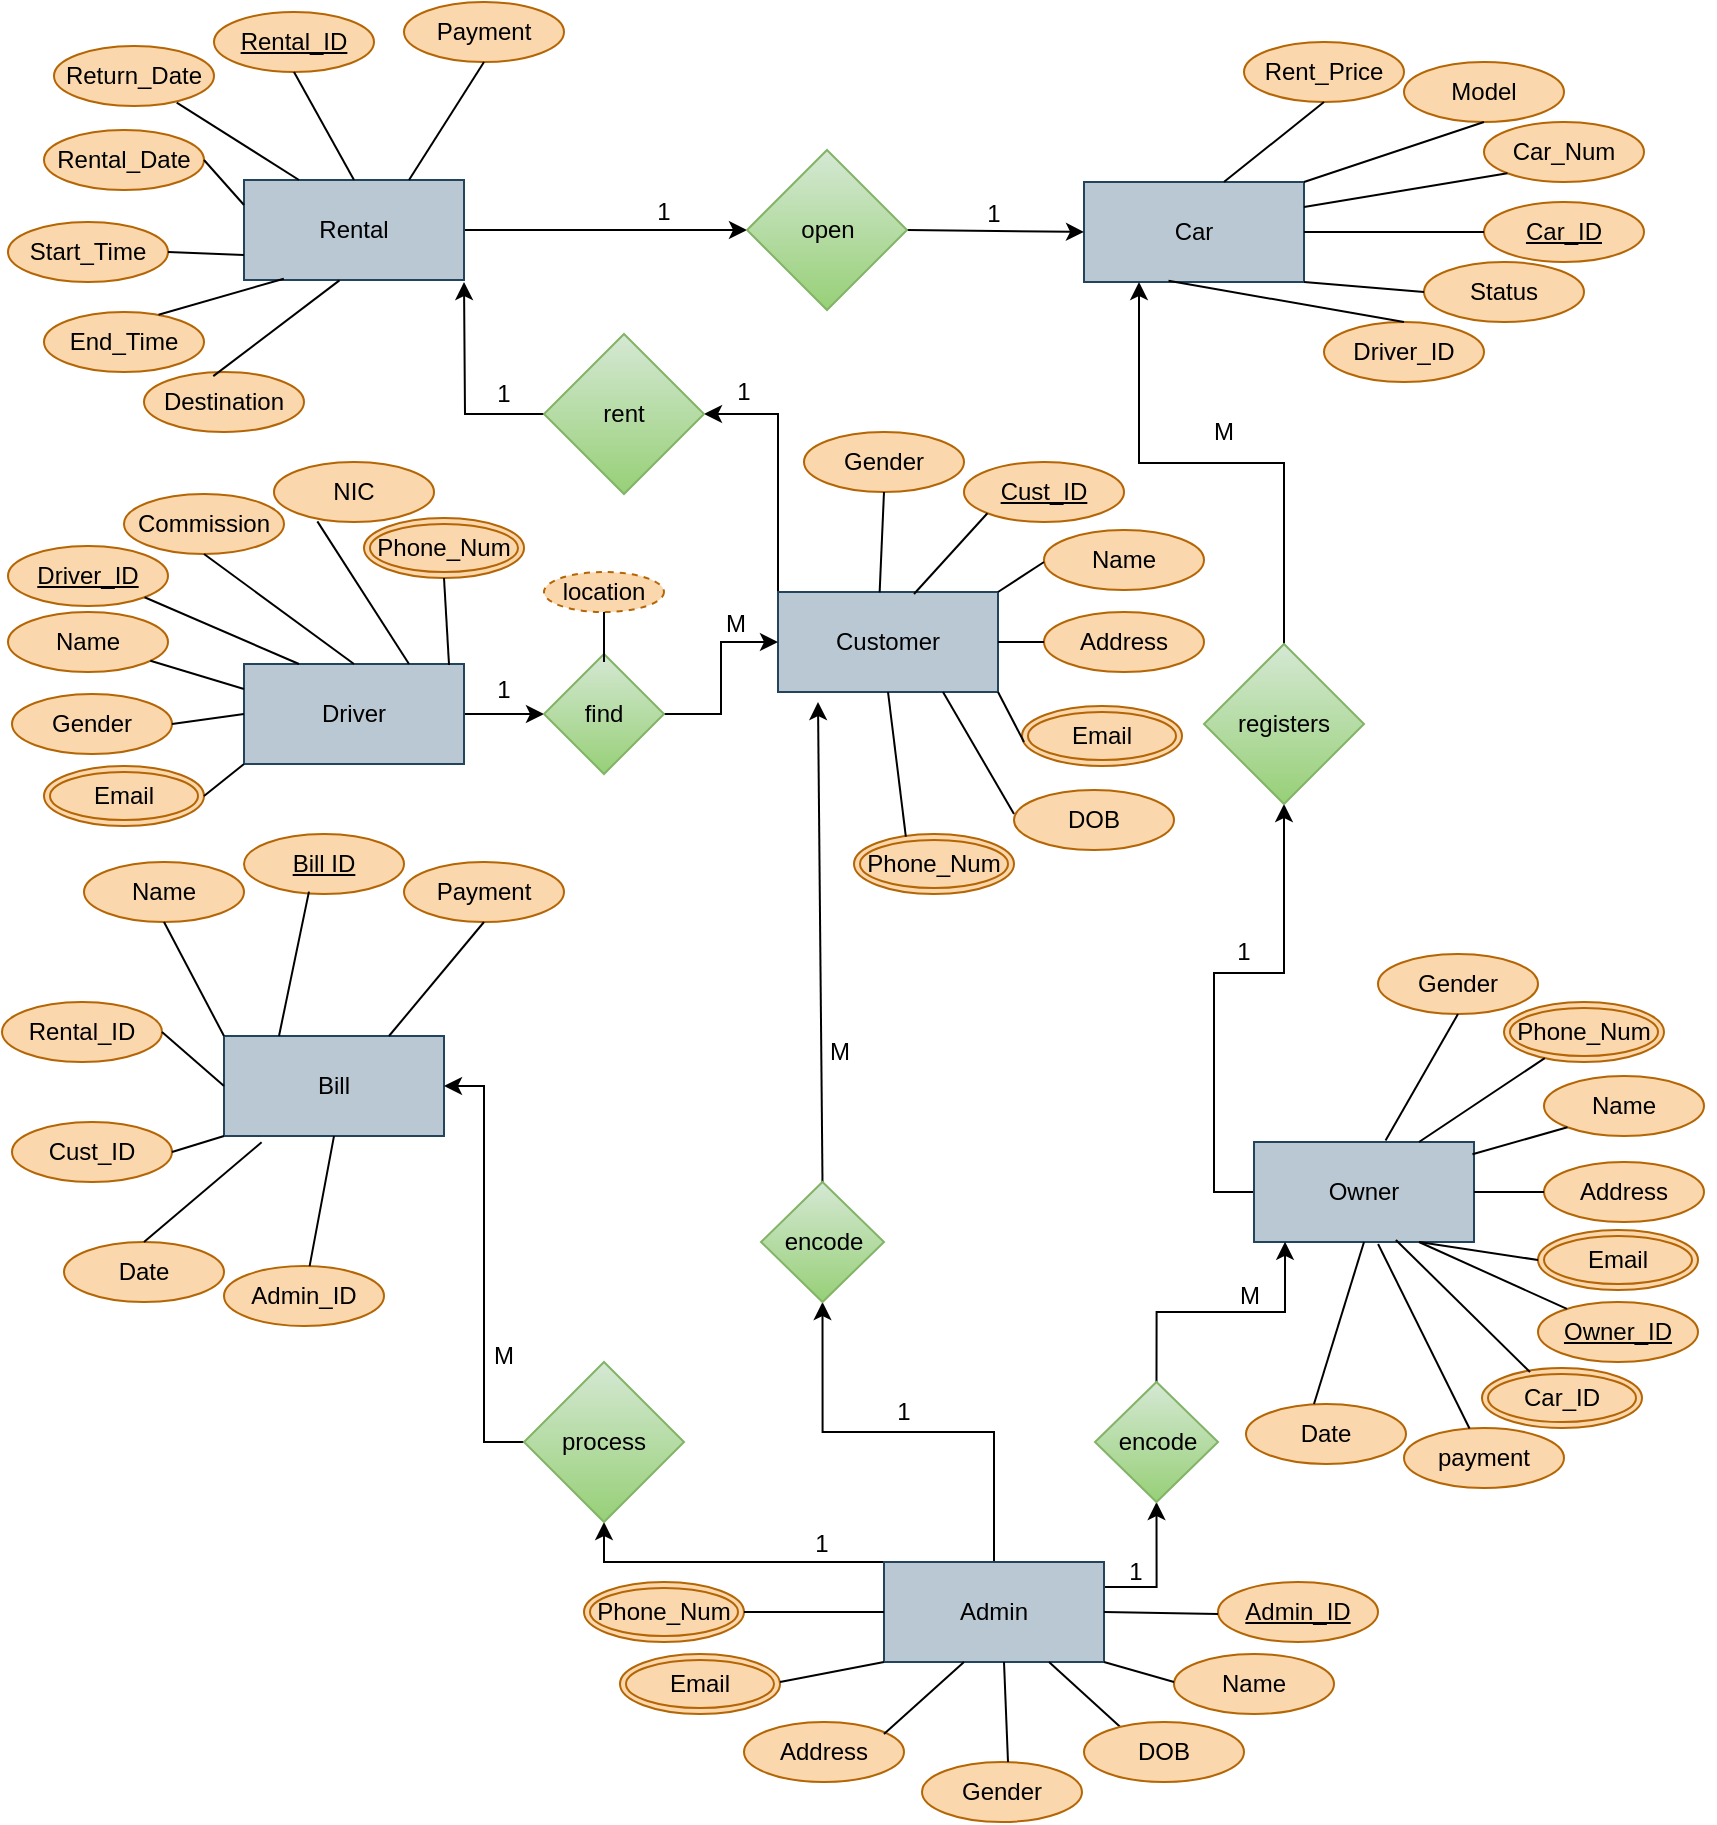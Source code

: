 <mxfile version="20.8.16" type="device"><diagram id="R2lEEEUBdFMjLlhIrx00" name="Page-1"><mxGraphModel dx="2564" dy="524" grid="1" gridSize="10" guides="1" tooltips="1" connect="1" arrows="1" fold="1" page="1" pageScale="1" pageWidth="850" pageHeight="1100" background="none" math="0" shadow="0" extFonts="Permanent Marker^https://fonts.googleapis.com/css?family=Permanent+Marker"><root><mxCell id="0"/><mxCell id="1" parent="0"/><mxCell id="h8faHlbr3ABbCVtwhI8h-1" value="Car" style="rounded=0;whiteSpace=wrap;html=1;labelBackgroundColor=none;fillColor=#bac8d3;strokeColor=#23445d;" parent="1" vertex="1"><mxGeometry x="-310" y="100" width="110" height="50" as="geometry"/></mxCell><mxCell id="h8faHlbr3ABbCVtwhI8h-2" value="&lt;u&gt;Car_ID&lt;/u&gt;" style="ellipse;whiteSpace=wrap;html=1;labelBackgroundColor=none;fillColor=#fad7ac;strokeColor=#b46504;" parent="1" vertex="1"><mxGeometry x="-110" y="110" width="80" height="30" as="geometry"/></mxCell><mxCell id="h8faHlbr3ABbCVtwhI8h-4" value="Model" style="ellipse;whiteSpace=wrap;html=1;labelBackgroundColor=none;fillColor=#fad7ac;strokeColor=#b46504;" parent="1" vertex="1"><mxGeometry x="-150" y="40" width="80" height="30" as="geometry"/></mxCell><mxCell id="h8faHlbr3ABbCVtwhI8h-5" value="Car_Num" style="ellipse;whiteSpace=wrap;html=1;labelBackgroundColor=none;fillColor=#fad7ac;strokeColor=#b46504;" parent="1" vertex="1"><mxGeometry x="-110" y="70" width="80" height="30" as="geometry"/></mxCell><mxCell id="h8faHlbr3ABbCVtwhI8h-6" value="Status" style="ellipse;whiteSpace=wrap;html=1;labelBackgroundColor=none;fillColor=#fad7ac;strokeColor=#b46504;" parent="1" vertex="1"><mxGeometry x="-140" y="140" width="80" height="30" as="geometry"/></mxCell><mxCell id="h8faHlbr3ABbCVtwhI8h-7" value="Rent_Price" style="ellipse;whiteSpace=wrap;html=1;labelBackgroundColor=none;fillColor=#fad7ac;strokeColor=#b46504;" parent="1" vertex="1"><mxGeometry x="-230" y="30" width="80" height="30" as="geometry"/></mxCell><mxCell id="h8faHlbr3ABbCVtwhI8h-8" value="Driver_ID" style="ellipse;whiteSpace=wrap;html=1;labelBackgroundColor=none;fillColor=#fad7ac;strokeColor=#b46504;" parent="1" vertex="1"><mxGeometry x="-190" y="170" width="80" height="30" as="geometry"/></mxCell><mxCell id="1_HJUxD729i_96b_tXZA-19" style="edgeStyle=orthogonalEdgeStyle;rounded=0;orthogonalLoop=1;jettySize=auto;html=1;entryX=0;entryY=0.5;entryDx=0;entryDy=0;labelBackgroundColor=none;fontColor=default;" parent="1" source="h8faHlbr3ABbCVtwhI8h-10" target="1_HJUxD729i_96b_tXZA-11" edge="1"><mxGeometry relative="1" as="geometry"/></mxCell><mxCell id="h8faHlbr3ABbCVtwhI8h-10" value="Driver" style="rounded=0;whiteSpace=wrap;html=1;labelBackgroundColor=none;fillColor=#bac8d3;strokeColor=#23445d;" parent="1" vertex="1"><mxGeometry x="-730" y="341" width="110" height="50" as="geometry"/></mxCell><mxCell id="h8faHlbr3ABbCVtwhI8h-11" value="&lt;u&gt;Driver_ID&lt;/u&gt;" style="ellipse;whiteSpace=wrap;html=1;labelBackgroundColor=none;fillColor=#fad7ac;strokeColor=#b46504;" parent="1" vertex="1"><mxGeometry x="-848" y="282" width="80" height="30" as="geometry"/></mxCell><mxCell id="h8faHlbr3ABbCVtwhI8h-14" value="Name" style="ellipse;whiteSpace=wrap;html=1;labelBackgroundColor=none;fillColor=#fad7ac;strokeColor=#b46504;" parent="1" vertex="1"><mxGeometry x="-848" y="315" width="80" height="30" as="geometry"/></mxCell><mxCell id="h8faHlbr3ABbCVtwhI8h-15" value="Commission" style="ellipse;whiteSpace=wrap;html=1;labelBackgroundColor=none;fillColor=#fad7ac;strokeColor=#b46504;" parent="1" vertex="1"><mxGeometry x="-790" y="256" width="80" height="30" as="geometry"/></mxCell><mxCell id="h8faHlbr3ABbCVtwhI8h-16" value="NIC" style="ellipse;whiteSpace=wrap;html=1;labelBackgroundColor=none;fillColor=#fad7ac;strokeColor=#b46504;" parent="1" vertex="1"><mxGeometry x="-715" y="240" width="80" height="30" as="geometry"/></mxCell><mxCell id="h8faHlbr3ABbCVtwhI8h-148" style="edgeStyle=none;rounded=0;orthogonalLoop=1;jettySize=auto;html=1;exitX=1;exitY=0.5;exitDx=0;exitDy=0;entryX=0;entryY=0.5;entryDx=0;entryDy=0;labelBackgroundColor=none;fontColor=default;" parent="1" source="h8faHlbr3ABbCVtwhI8h-18" target="h8faHlbr3ABbCVtwhI8h-146" edge="1"><mxGeometry relative="1" as="geometry"/></mxCell><mxCell id="h8faHlbr3ABbCVtwhI8h-18" value="Rental" style="rounded=0;whiteSpace=wrap;html=1;labelBackgroundColor=none;fillColor=#bac8d3;strokeColor=#23445d;" parent="1" vertex="1"><mxGeometry x="-730" y="99" width="110" height="50" as="geometry"/></mxCell><mxCell id="h8faHlbr3ABbCVtwhI8h-19" value="&lt;u&gt;Rental_ID&lt;/u&gt;" style="ellipse;whiteSpace=wrap;html=1;labelBackgroundColor=none;fillColor=#fad7ac;strokeColor=#b46504;" parent="1" vertex="1"><mxGeometry x="-745" y="15" width="80" height="30" as="geometry"/></mxCell><mxCell id="h8faHlbr3ABbCVtwhI8h-20" value="Start_Time" style="ellipse;whiteSpace=wrap;html=1;labelBackgroundColor=none;fillColor=#fad7ac;strokeColor=#b46504;" parent="1" vertex="1"><mxGeometry x="-848" y="120" width="80" height="30" as="geometry"/></mxCell><mxCell id="h8faHlbr3ABbCVtwhI8h-22" value="End_Time" style="ellipse;whiteSpace=wrap;html=1;labelBackgroundColor=none;fillColor=#fad7ac;strokeColor=#b46504;" parent="1" vertex="1"><mxGeometry x="-830" y="165" width="80" height="30" as="geometry"/></mxCell><mxCell id="h8faHlbr3ABbCVtwhI8h-23" value="Destination" style="ellipse;whiteSpace=wrap;html=1;labelBackgroundColor=none;fillColor=#fad7ac;strokeColor=#b46504;" parent="1" vertex="1"><mxGeometry x="-780" y="195" width="80" height="30" as="geometry"/></mxCell><mxCell id="h8faHlbr3ABbCVtwhI8h-24" value="Return_Date" style="ellipse;whiteSpace=wrap;html=1;labelBackgroundColor=none;fillColor=#fad7ac;strokeColor=#b46504;" parent="1" vertex="1"><mxGeometry x="-825" y="32" width="80" height="30" as="geometry"/></mxCell><mxCell id="h8faHlbr3ABbCVtwhI8h-25" value="Rental_Date" style="ellipse;whiteSpace=wrap;html=1;labelBackgroundColor=none;fillColor=#fad7ac;strokeColor=#b46504;" parent="1" vertex="1"><mxGeometry x="-830" y="74" width="80" height="30" as="geometry"/></mxCell><mxCell id="h8faHlbr3ABbCVtwhI8h-26" value="Payment" style="ellipse;whiteSpace=wrap;html=1;labelBackgroundColor=none;fillColor=#fad7ac;strokeColor=#b46504;" parent="1" vertex="1"><mxGeometry x="-650" y="10" width="80" height="30" as="geometry"/></mxCell><mxCell id="h8faHlbr3ABbCVtwhI8h-153" style="edgeStyle=orthogonalEdgeStyle;rounded=0;orthogonalLoop=1;jettySize=auto;html=1;exitX=0;exitY=0;exitDx=0;exitDy=0;entryX=1;entryY=0.5;entryDx=0;entryDy=0;labelBackgroundColor=none;fontColor=default;" parent="1" source="h8faHlbr3ABbCVtwhI8h-36" target="h8faHlbr3ABbCVtwhI8h-150" edge="1"><mxGeometry relative="1" as="geometry"/></mxCell><mxCell id="h8faHlbr3ABbCVtwhI8h-36" value="Customer" style="rounded=0;whiteSpace=wrap;html=1;labelBackgroundColor=none;fillColor=#bac8d3;strokeColor=#23445d;" parent="1" vertex="1"><mxGeometry x="-463" y="305" width="110" height="50" as="geometry"/></mxCell><mxCell id="h8faHlbr3ABbCVtwhI8h-37" value="&lt;u&gt;Cust_ID&lt;/u&gt;" style="ellipse;whiteSpace=wrap;html=1;labelBackgroundColor=none;fillColor=#fad7ac;strokeColor=#b46504;" parent="1" vertex="1"><mxGeometry x="-370" y="240" width="80" height="30" as="geometry"/></mxCell><mxCell id="h8faHlbr3ABbCVtwhI8h-38" value="Name" style="ellipse;whiteSpace=wrap;html=1;labelBackgroundColor=none;fillColor=#fad7ac;strokeColor=#b46504;" parent="1" vertex="1"><mxGeometry x="-330" y="274" width="80" height="30" as="geometry"/></mxCell><mxCell id="h8faHlbr3ABbCVtwhI8h-39" value="Gender" style="ellipse;whiteSpace=wrap;html=1;labelBackgroundColor=none;fillColor=#fad7ac;strokeColor=#b46504;" parent="1" vertex="1"><mxGeometry x="-450" y="225" width="80" height="30" as="geometry"/></mxCell><mxCell id="h8faHlbr3ABbCVtwhI8h-40" value="DOB" style="ellipse;whiteSpace=wrap;html=1;labelBackgroundColor=none;fillColor=#fad7ac;strokeColor=#b46504;" parent="1" vertex="1"><mxGeometry x="-345" y="404" width="80" height="30" as="geometry"/></mxCell><mxCell id="h8faHlbr3ABbCVtwhI8h-41" value="Address" style="ellipse;whiteSpace=wrap;html=1;labelBackgroundColor=none;fillColor=#fad7ac;strokeColor=#b46504;" parent="1" vertex="1"><mxGeometry x="-330" y="315" width="80" height="30" as="geometry"/></mxCell><mxCell id="h8faHlbr3ABbCVtwhI8h-42" value="Email" style="ellipse;shape=doubleEllipse;margin=3;whiteSpace=wrap;html=1;align=center;labelBackgroundColor=none;fillColor=#fad7ac;strokeColor=#b46504;" parent="1" vertex="1"><mxGeometry x="-341" y="362" width="80" height="30" as="geometry"/></mxCell><mxCell id="h8faHlbr3ABbCVtwhI8h-43" value="Bill" style="rounded=0;whiteSpace=wrap;html=1;labelBackgroundColor=none;fillColor=#bac8d3;strokeColor=#23445d;" parent="1" vertex="1"><mxGeometry x="-740" y="527" width="110" height="50" as="geometry"/></mxCell><mxCell id="h8faHlbr3ABbCVtwhI8h-44" value="&lt;u&gt;Bill ID&lt;/u&gt;" style="ellipse;whiteSpace=wrap;html=1;labelBackgroundColor=none;fillColor=#fad7ac;strokeColor=#b46504;" parent="1" vertex="1"><mxGeometry x="-730" y="426" width="80" height="30" as="geometry"/></mxCell><mxCell id="h8faHlbr3ABbCVtwhI8h-48" value="Name" style="ellipse;whiteSpace=wrap;html=1;labelBackgroundColor=none;fillColor=#fad7ac;strokeColor=#b46504;" parent="1" vertex="1"><mxGeometry x="-810" y="440" width="80" height="30" as="geometry"/></mxCell><mxCell id="h8faHlbr3ABbCVtwhI8h-49" value="Rental_ID" style="ellipse;whiteSpace=wrap;html=1;labelBackgroundColor=none;fillColor=#fad7ac;strokeColor=#b46504;" parent="1" vertex="1"><mxGeometry x="-851" y="510" width="80" height="30" as="geometry"/></mxCell><mxCell id="h8faHlbr3ABbCVtwhI8h-50" value="Cust_ID" style="ellipse;whiteSpace=wrap;html=1;labelBackgroundColor=none;fillColor=#fad7ac;strokeColor=#b46504;" parent="1" vertex="1"><mxGeometry x="-846" y="570" width="80" height="30" as="geometry"/></mxCell><mxCell id="h8faHlbr3ABbCVtwhI8h-51" value="Admin_ID" style="ellipse;whiteSpace=wrap;html=1;labelBackgroundColor=none;fillColor=#fad7ac;strokeColor=#b46504;" parent="1" vertex="1"><mxGeometry x="-740" y="642" width="80" height="30" as="geometry"/></mxCell><mxCell id="h8faHlbr3ABbCVtwhI8h-52" value="Date" style="ellipse;whiteSpace=wrap;html=1;labelBackgroundColor=none;fillColor=#fad7ac;strokeColor=#b46504;" parent="1" vertex="1"><mxGeometry x="-820" y="630" width="80" height="30" as="geometry"/></mxCell><mxCell id="h8faHlbr3ABbCVtwhI8h-159" style="edgeStyle=orthogonalEdgeStyle;rounded=0;orthogonalLoop=1;jettySize=auto;html=1;exitX=1;exitY=0.25;exitDx=0;exitDy=0;entryX=0.5;entryY=1;entryDx=0;entryDy=0;labelBackgroundColor=none;fontColor=default;" parent="1" source="h8faHlbr3ABbCVtwhI8h-53" target="h8faHlbr3ABbCVtwhI8h-158" edge="1"><mxGeometry relative="1" as="geometry"/></mxCell><mxCell id="h8faHlbr3ABbCVtwhI8h-162" style="edgeStyle=orthogonalEdgeStyle;rounded=0;orthogonalLoop=1;jettySize=auto;html=1;exitX=0.5;exitY=0;exitDx=0;exitDy=0;entryX=0.5;entryY=1;entryDx=0;entryDy=0;labelBackgroundColor=none;fontColor=default;" parent="1" source="h8faHlbr3ABbCVtwhI8h-53" target="h8faHlbr3ABbCVtwhI8h-161" edge="1"><mxGeometry relative="1" as="geometry"/></mxCell><mxCell id="h8faHlbr3ABbCVtwhI8h-167" style="edgeStyle=orthogonalEdgeStyle;rounded=0;orthogonalLoop=1;jettySize=auto;html=1;exitX=0;exitY=0;exitDx=0;exitDy=0;entryX=0.5;entryY=1;entryDx=0;entryDy=0;labelBackgroundColor=none;fontColor=default;" parent="1" source="h8faHlbr3ABbCVtwhI8h-53" target="h8faHlbr3ABbCVtwhI8h-164" edge="1"><mxGeometry relative="1" as="geometry"><mxPoint x="-530" y="760" as="targetPoint"/><Array as="points"><mxPoint x="-550" y="790"/></Array></mxGeometry></mxCell><mxCell id="h8faHlbr3ABbCVtwhI8h-53" value="Admin" style="rounded=0;whiteSpace=wrap;html=1;labelBackgroundColor=none;fillColor=#bac8d3;strokeColor=#23445d;" parent="1" vertex="1"><mxGeometry x="-410" y="790" width="110" height="50" as="geometry"/></mxCell><mxCell id="h8faHlbr3ABbCVtwhI8h-54" value="&lt;u&gt;Admin_ID&lt;/u&gt;" style="ellipse;whiteSpace=wrap;html=1;labelBackgroundColor=none;fillColor=#fad7ac;strokeColor=#b46504;" parent="1" vertex="1"><mxGeometry x="-243" y="800" width="80" height="30" as="geometry"/></mxCell><mxCell id="h8faHlbr3ABbCVtwhI8h-55" value="Name" style="ellipse;whiteSpace=wrap;html=1;labelBackgroundColor=none;fillColor=#fad7ac;strokeColor=#b46504;" parent="1" vertex="1"><mxGeometry x="-265" y="836" width="80" height="30" as="geometry"/></mxCell><mxCell id="h8faHlbr3ABbCVtwhI8h-56" value="Gender" style="ellipse;whiteSpace=wrap;html=1;labelBackgroundColor=none;fillColor=#fad7ac;strokeColor=#b46504;" parent="1" vertex="1"><mxGeometry x="-391" y="890" width="80" height="30" as="geometry"/></mxCell><mxCell id="h8faHlbr3ABbCVtwhI8h-58" value="Address" style="ellipse;whiteSpace=wrap;html=1;labelBackgroundColor=none;fillColor=#fad7ac;strokeColor=#b46504;" parent="1" vertex="1"><mxGeometry x="-480" y="870" width="80" height="30" as="geometry"/></mxCell><mxCell id="h8faHlbr3ABbCVtwhI8h-59" value="Email" style="ellipse;shape=doubleEllipse;margin=3;whiteSpace=wrap;html=1;align=center;labelBackgroundColor=none;fillColor=#fad7ac;strokeColor=#b46504;" parent="1" vertex="1"><mxGeometry x="-542" y="836" width="80" height="30" as="geometry"/></mxCell><mxCell id="h8faHlbr3ABbCVtwhI8h-60" value="Phone_Num" style="ellipse;shape=doubleEllipse;margin=3;whiteSpace=wrap;html=1;align=center;labelBackgroundColor=none;fillColor=#fad7ac;strokeColor=#b46504;" parent="1" vertex="1"><mxGeometry x="-560" y="800" width="80" height="30" as="geometry"/></mxCell><mxCell id="h8faHlbr3ABbCVtwhI8h-62" value="Phone_Num" style="ellipse;shape=doubleEllipse;margin=3;whiteSpace=wrap;html=1;align=center;labelBackgroundColor=none;fillColor=#fad7ac;strokeColor=#b46504;" parent="1" vertex="1"><mxGeometry x="-425" y="426" width="80" height="30" as="geometry"/></mxCell><mxCell id="h8faHlbr3ABbCVtwhI8h-63" value="Phone_Num" style="ellipse;shape=doubleEllipse;margin=3;whiteSpace=wrap;html=1;align=center;labelBackgroundColor=none;fillColor=#fad7ac;strokeColor=#b46504;" parent="1" vertex="1"><mxGeometry x="-670" y="268" width="80" height="30" as="geometry"/></mxCell><mxCell id="h8faHlbr3ABbCVtwhI8h-64" value="Gender" style="ellipse;whiteSpace=wrap;html=1;labelBackgroundColor=none;fillColor=#fad7ac;strokeColor=#b46504;" parent="1" vertex="1"><mxGeometry x="-846" y="356" width="80" height="30" as="geometry"/></mxCell><mxCell id="h8faHlbr3ABbCVtwhI8h-70" value="" style="endArrow=none;html=1;rounded=0;entryX=0;entryY=0.5;entryDx=0;entryDy=0;exitX=1;exitY=0.5;exitDx=0;exitDy=0;labelBackgroundColor=none;fontColor=default;" parent="1" source="h8faHlbr3ABbCVtwhI8h-60" target="h8faHlbr3ABbCVtwhI8h-53" edge="1"><mxGeometry width="50" height="50" relative="1" as="geometry"><mxPoint x="-480" y="810" as="sourcePoint"/><mxPoint x="-430" y="760" as="targetPoint"/><Array as="points"/></mxGeometry></mxCell><mxCell id="h8faHlbr3ABbCVtwhI8h-71" value="" style="endArrow=none;html=1;rounded=0;entryX=0;entryY=1;entryDx=0;entryDy=0;labelBackgroundColor=none;fontColor=default;" parent="1" target="h8faHlbr3ABbCVtwhI8h-53" edge="1"><mxGeometry width="50" height="50" relative="1" as="geometry"><mxPoint x="-462" y="850" as="sourcePoint"/><mxPoint x="-412" y="800" as="targetPoint"/></mxGeometry></mxCell><mxCell id="h8faHlbr3ABbCVtwhI8h-72" value="" style="endArrow=none;html=1;rounded=0;labelBackgroundColor=none;fontColor=default;" parent="1" edge="1"><mxGeometry width="50" height="50" relative="1" as="geometry"><mxPoint x="-410" y="876" as="sourcePoint"/><mxPoint x="-370" y="840" as="targetPoint"/></mxGeometry></mxCell><mxCell id="h8faHlbr3ABbCVtwhI8h-75" value="" style="endArrow=none;html=1;rounded=0;labelBackgroundColor=none;fontColor=default;" parent="1" edge="1"><mxGeometry width="50" height="50" relative="1" as="geometry"><mxPoint x="-348" y="890" as="sourcePoint"/><mxPoint x="-350" y="840" as="targetPoint"/></mxGeometry></mxCell><mxCell id="h8faHlbr3ABbCVtwhI8h-76" value="" style="endArrow=none;html=1;rounded=0;entryX=0.75;entryY=1;entryDx=0;entryDy=0;labelBackgroundColor=none;fontColor=default;" parent="1" target="h8faHlbr3ABbCVtwhI8h-53" edge="1"><mxGeometry width="50" height="50" relative="1" as="geometry"><mxPoint x="-288" y="876" as="sourcePoint"/><mxPoint x="-238" y="826" as="targetPoint"/></mxGeometry></mxCell><mxCell id="h8faHlbr3ABbCVtwhI8h-77" value="" style="endArrow=none;html=1;rounded=0;entryX=1;entryY=1;entryDx=0;entryDy=0;labelBackgroundColor=none;fontColor=default;" parent="1" target="h8faHlbr3ABbCVtwhI8h-53" edge="1"><mxGeometry width="50" height="50" relative="1" as="geometry"><mxPoint x="-265" y="850" as="sourcePoint"/><mxPoint x="-215" y="800" as="targetPoint"/></mxGeometry></mxCell><mxCell id="h8faHlbr3ABbCVtwhI8h-78" value="" style="endArrow=none;html=1;rounded=0;exitX=1;exitY=0.5;exitDx=0;exitDy=0;labelBackgroundColor=none;fontColor=default;" parent="1" source="h8faHlbr3ABbCVtwhI8h-53" edge="1"><mxGeometry width="50" height="50" relative="1" as="geometry"><mxPoint x="-293" y="866" as="sourcePoint"/><mxPoint x="-243" y="816" as="targetPoint"/></mxGeometry></mxCell><mxCell id="h8faHlbr3ABbCVtwhI8h-83" style="edgeStyle=none;rounded=0;orthogonalLoop=1;jettySize=auto;html=1;exitX=1;exitY=0.5;exitDx=0;exitDy=0;labelBackgroundColor=none;fontColor=default;" parent="1" source="h8faHlbr3ABbCVtwhI8h-37" target="h8faHlbr3ABbCVtwhI8h-37" edge="1"><mxGeometry relative="1" as="geometry"/></mxCell><mxCell id="h8faHlbr3ABbCVtwhI8h-87" value="" style="endArrow=none;html=1;rounded=0;entryX=0;entryY=1;entryDx=0;entryDy=0;exitX=1;exitY=0.5;exitDx=0;exitDy=0;labelBackgroundColor=none;fontColor=default;" parent="1" source="h8faHlbr3ABbCVtwhI8h-50" target="h8faHlbr3ABbCVtwhI8h-43" edge="1"><mxGeometry width="50" height="50" relative="1" as="geometry"><mxPoint x="-695" y="724" as="sourcePoint"/><mxPoint x="-645" y="674" as="targetPoint"/></mxGeometry></mxCell><mxCell id="h8faHlbr3ABbCVtwhI8h-88" value="" style="endArrow=none;html=1;rounded=0;entryX=0.5;entryY=1;entryDx=0;entryDy=0;labelBackgroundColor=none;fontColor=default;" parent="1" source="h8faHlbr3ABbCVtwhI8h-51" target="h8faHlbr3ABbCVtwhI8h-43" edge="1"><mxGeometry width="50" height="50" relative="1" as="geometry"><mxPoint x="-720" y="715" as="sourcePoint"/><mxPoint x="-670" y="665" as="targetPoint"/><Array as="points"/></mxGeometry></mxCell><mxCell id="h8faHlbr3ABbCVtwhI8h-89" value="" style="endArrow=none;html=1;rounded=0;labelBackgroundColor=none;fontColor=default;" parent="1" edge="1"><mxGeometry width="50" height="50" relative="1" as="geometry"><mxPoint x="-670" y="665" as="sourcePoint"/><mxPoint x="-670" y="665" as="targetPoint"/></mxGeometry></mxCell><mxCell id="h8faHlbr3ABbCVtwhI8h-90" value="" style="endArrow=none;html=1;rounded=0;entryX=0.5;entryY=0;entryDx=0;entryDy=0;exitX=0.171;exitY=1.063;exitDx=0;exitDy=0;exitPerimeter=0;labelBackgroundColor=none;fontColor=default;" parent="1" source="h8faHlbr3ABbCVtwhI8h-43" target="h8faHlbr3ABbCVtwhI8h-52" edge="1"><mxGeometry width="50" height="50" relative="1" as="geometry"><mxPoint x="-630" y="685" as="sourcePoint"/><mxPoint x="-670" y="665" as="targetPoint"/><Array as="points"/></mxGeometry></mxCell><mxCell id="h8faHlbr3ABbCVtwhI8h-91" value="" style="endArrow=none;html=1;rounded=0;exitX=1;exitY=0.5;exitDx=0;exitDy=0;entryX=0;entryY=0.5;entryDx=0;entryDy=0;labelBackgroundColor=none;fontColor=default;" parent="1" source="h8faHlbr3ABbCVtwhI8h-49" target="h8faHlbr3ABbCVtwhI8h-43" edge="1"><mxGeometry width="50" height="50" relative="1" as="geometry"><mxPoint x="-720" y="715" as="sourcePoint"/><mxPoint x="-670" y="665" as="targetPoint"/></mxGeometry></mxCell><mxCell id="h8faHlbr3ABbCVtwhI8h-92" value="" style="endArrow=none;html=1;rounded=0;exitX=0;exitY=0;exitDx=0;exitDy=0;entryX=0.5;entryY=1;entryDx=0;entryDy=0;labelBackgroundColor=none;fontColor=default;" parent="1" source="h8faHlbr3ABbCVtwhI8h-43" target="h8faHlbr3ABbCVtwhI8h-48" edge="1"><mxGeometry width="50" height="50" relative="1" as="geometry"><mxPoint x="-720" y="715" as="sourcePoint"/><mxPoint x="-640" y="615" as="targetPoint"/><Array as="points"/></mxGeometry></mxCell><mxCell id="h8faHlbr3ABbCVtwhI8h-93" value="" style="endArrow=none;html=1;rounded=0;exitX=0.406;exitY=0.961;exitDx=0;exitDy=0;exitPerimeter=0;entryX=0.25;entryY=0;entryDx=0;entryDy=0;labelBackgroundColor=none;fontColor=default;" parent="1" source="h8faHlbr3ABbCVtwhI8h-44" target="h8faHlbr3ABbCVtwhI8h-43" edge="1"><mxGeometry width="50" height="50" relative="1" as="geometry"><mxPoint x="-720" y="715" as="sourcePoint"/><mxPoint x="-670" y="665" as="targetPoint"/></mxGeometry></mxCell><mxCell id="h8faHlbr3ABbCVtwhI8h-101" value="" style="endArrow=none;html=1;rounded=0;exitX=1;exitY=0.5;exitDx=0;exitDy=0;entryX=0;entryY=0.75;entryDx=0;entryDy=0;labelBackgroundColor=none;fontColor=default;" parent="1" source="h8faHlbr3ABbCVtwhI8h-20" target="h8faHlbr3ABbCVtwhI8h-18" edge="1"><mxGeometry width="50" height="50" relative="1" as="geometry"><mxPoint x="-740" y="155" as="sourcePoint"/><mxPoint x="-730" y="135" as="targetPoint"/><Array as="points"/></mxGeometry></mxCell><mxCell id="h8faHlbr3ABbCVtwhI8h-102" value="" style="endArrow=none;html=1;rounded=0;exitX=0.716;exitY=0.046;exitDx=0;exitDy=0;exitPerimeter=0;entryX=0.181;entryY=0.987;entryDx=0;entryDy=0;entryPerimeter=0;labelBackgroundColor=none;fontColor=default;" parent="1" source="h8faHlbr3ABbCVtwhI8h-22" target="h8faHlbr3ABbCVtwhI8h-18" edge="1"><mxGeometry width="50" height="50" relative="1" as="geometry"><mxPoint x="-680" y="155" as="sourcePoint"/><mxPoint x="-663.72" y="131.28" as="targetPoint"/><Array as="points"/></mxGeometry></mxCell><mxCell id="h8faHlbr3ABbCVtwhI8h-103" value="" style="endArrow=none;html=1;rounded=0;exitX=0.433;exitY=0.068;exitDx=0;exitDy=0;entryX=0.434;entryY=1.004;entryDx=0;entryDy=0;entryPerimeter=0;exitPerimeter=0;labelBackgroundColor=none;fontColor=default;" parent="1" source="h8faHlbr3ABbCVtwhI8h-23" target="h8faHlbr3ABbCVtwhI8h-18" edge="1"><mxGeometry width="50" height="50" relative="1" as="geometry"><mxPoint x="-650" y="145" as="sourcePoint"/><mxPoint x="-633.72" y="121.28" as="targetPoint"/><Array as="points"/></mxGeometry></mxCell><mxCell id="h8faHlbr3ABbCVtwhI8h-104" value="" style="endArrow=none;html=1;rounded=0;exitX=0.75;exitY=0;exitDx=0;exitDy=0;entryX=0.5;entryY=1;entryDx=0;entryDy=0;labelBackgroundColor=none;fontColor=default;" parent="1" source="h8faHlbr3ABbCVtwhI8h-18" target="h8faHlbr3ABbCVtwhI8h-26" edge="1"><mxGeometry width="50" height="50" relative="1" as="geometry"><mxPoint x="-640" y="115" as="sourcePoint"/><mxPoint x="-610" y="30" as="targetPoint"/><Array as="points"/></mxGeometry></mxCell><mxCell id="h8faHlbr3ABbCVtwhI8h-106" value="" style="endArrow=none;html=1;rounded=0;exitX=0;exitY=0.25;exitDx=0;exitDy=0;entryX=1;entryY=0.5;entryDx=0;entryDy=0;labelBackgroundColor=none;fontColor=default;" parent="1" source="h8faHlbr3ABbCVtwhI8h-18" target="h8faHlbr3ABbCVtwhI8h-25" edge="1"><mxGeometry width="50" height="50" relative="1" as="geometry"><mxPoint x="-650" y="65" as="sourcePoint"/><mxPoint x="-633.72" y="41.28" as="targetPoint"/><Array as="points"/></mxGeometry></mxCell><mxCell id="h8faHlbr3ABbCVtwhI8h-107" value="" style="endArrow=none;html=1;rounded=0;exitX=0.25;exitY=0;exitDx=0;exitDy=0;entryX=0.767;entryY=0.943;entryDx=0;entryDy=0;entryPerimeter=0;labelBackgroundColor=none;fontColor=default;" parent="1" source="h8faHlbr3ABbCVtwhI8h-18" target="h8faHlbr3ABbCVtwhI8h-24" edge="1"><mxGeometry width="50" height="50" relative="1" as="geometry"><mxPoint x="-660" y="55" as="sourcePoint"/><mxPoint x="-643.72" y="31.28" as="targetPoint"/><Array as="points"/></mxGeometry></mxCell><mxCell id="h8faHlbr3ABbCVtwhI8h-108" value="" style="endArrow=none;html=1;rounded=0;exitX=0.5;exitY=0;exitDx=0;exitDy=0;entryX=0.5;entryY=1;entryDx=0;entryDy=0;labelBackgroundColor=none;fontColor=default;" parent="1" source="h8faHlbr3ABbCVtwhI8h-18" target="h8faHlbr3ABbCVtwhI8h-19" edge="1"><mxGeometry width="50" height="50" relative="1" as="geometry"><mxPoint x="-710" y="65" as="sourcePoint"/><mxPoint x="-693.72" y="41.28" as="targetPoint"/><Array as="points"/></mxGeometry></mxCell><mxCell id="h8faHlbr3ABbCVtwhI8h-109" value="" style="endArrow=none;html=1;rounded=0;exitX=0.5;exitY=0;exitDx=0;exitDy=0;entryX=0.384;entryY=0.988;entryDx=0;entryDy=0;entryPerimeter=0;labelBackgroundColor=none;fontColor=default;" parent="1" source="h8faHlbr3ABbCVtwhI8h-8" target="h8faHlbr3ABbCVtwhI8h-1" edge="1"><mxGeometry width="50" height="50" relative="1" as="geometry"><mxPoint x="-280" y="170" as="sourcePoint"/><mxPoint x="-263.72" y="146.28" as="targetPoint"/><Array as="points"/></mxGeometry></mxCell><mxCell id="h8faHlbr3ABbCVtwhI8h-110" value="" style="endArrow=none;html=1;rounded=0;entryX=1;entryY=1;entryDx=0;entryDy=0;exitX=0;exitY=0.5;exitDx=0;exitDy=0;labelBackgroundColor=none;fontColor=default;" parent="1" source="h8faHlbr3ABbCVtwhI8h-6" target="h8faHlbr3ABbCVtwhI8h-1" edge="1"><mxGeometry width="50" height="50" relative="1" as="geometry"><mxPoint x="-330" y="150" as="sourcePoint"/><mxPoint x="-313.72" y="126.28" as="targetPoint"/><Array as="points"/></mxGeometry></mxCell><mxCell id="h8faHlbr3ABbCVtwhI8h-112" value="" style="endArrow=none;html=1;rounded=0;entryX=1;entryY=0.25;entryDx=0;entryDy=0;exitX=0;exitY=1;exitDx=0;exitDy=0;labelBackgroundColor=none;fontColor=default;" parent="1" source="h8faHlbr3ABbCVtwhI8h-5" target="h8faHlbr3ABbCVtwhI8h-1" edge="1"><mxGeometry width="50" height="50" relative="1" as="geometry"><mxPoint x="-60" y="90" as="sourcePoint"/><mxPoint x="-283.72" y="56.28" as="targetPoint"/><Array as="points"/></mxGeometry></mxCell><mxCell id="h8faHlbr3ABbCVtwhI8h-113" value="" style="endArrow=none;html=1;rounded=0;exitX=1;exitY=0;exitDx=0;exitDy=0;entryX=0.5;entryY=1;entryDx=0;entryDy=0;labelBackgroundColor=none;fontColor=default;" parent="1" source="h8faHlbr3ABbCVtwhI8h-1" target="h8faHlbr3ABbCVtwhI8h-4" edge="1"><mxGeometry width="50" height="50" relative="1" as="geometry"><mxPoint x="-240" y="80" as="sourcePoint"/><mxPoint x="-223.72" y="56.28" as="targetPoint"/><Array as="points"/></mxGeometry></mxCell><mxCell id="h8faHlbr3ABbCVtwhI8h-114" value="" style="endArrow=none;html=1;rounded=0;exitX=0.636;exitY=0;exitDx=0;exitDy=0;entryX=0.5;entryY=1;entryDx=0;entryDy=0;exitPerimeter=0;labelBackgroundColor=none;fontColor=default;" parent="1" source="h8faHlbr3ABbCVtwhI8h-1" target="h8faHlbr3ABbCVtwhI8h-7" edge="1"><mxGeometry width="50" height="50" relative="1" as="geometry"><mxPoint x="-200" y="80" as="sourcePoint"/><mxPoint x="-183.72" y="56.28" as="targetPoint"/><Array as="points"/></mxGeometry></mxCell><mxCell id="h8faHlbr3ABbCVtwhI8h-115" value="" style="endArrow=none;html=1;rounded=0;exitX=0.5;exitY=1;exitDx=0;exitDy=0;entryX=0.932;entryY=0.01;entryDx=0;entryDy=0;entryPerimeter=0;labelBackgroundColor=none;fontColor=default;" parent="1" source="h8faHlbr3ABbCVtwhI8h-63" target="h8faHlbr3ABbCVtwhI8h-10" edge="1"><mxGeometry width="50" height="50" relative="1" as="geometry"><mxPoint x="-598" y="395" as="sourcePoint"/><mxPoint x="-598" y="385" as="targetPoint"/><Array as="points"/></mxGeometry></mxCell><mxCell id="h8faHlbr3ABbCVtwhI8h-117" value="" style="endArrow=none;html=1;rounded=0;exitX=0.75;exitY=0;exitDx=0;exitDy=0;entryX=0.271;entryY=0.989;entryDx=0;entryDy=0;entryPerimeter=0;labelBackgroundColor=none;fontColor=default;" parent="1" source="h8faHlbr3ABbCVtwhI8h-10" target="h8faHlbr3ABbCVtwhI8h-16" edge="1"><mxGeometry width="50" height="50" relative="1" as="geometry"><mxPoint x="-568" y="385" as="sourcePoint"/><mxPoint x="-551.72" y="361.28" as="targetPoint"/><Array as="points"/></mxGeometry></mxCell><mxCell id="h8faHlbr3ABbCVtwhI8h-118" value="" style="endArrow=none;html=1;rounded=0;exitX=0.5;exitY=0;exitDx=0;exitDy=0;entryX=0.5;entryY=1;entryDx=0;entryDy=0;labelBackgroundColor=none;fontColor=default;" parent="1" source="h8faHlbr3ABbCVtwhI8h-10" target="h8faHlbr3ABbCVtwhI8h-15" edge="1"><mxGeometry width="50" height="50" relative="1" as="geometry"><mxPoint x="-568" y="325" as="sourcePoint"/><mxPoint x="-551.72" y="301.28" as="targetPoint"/><Array as="points"/></mxGeometry></mxCell><mxCell id="h8faHlbr3ABbCVtwhI8h-119" value="" style="endArrow=none;html=1;rounded=0;exitX=0;exitY=0.25;exitDx=0;exitDy=0;labelBackgroundColor=none;fontColor=default;" parent="1" source="h8faHlbr3ABbCVtwhI8h-10" target="h8faHlbr3ABbCVtwhI8h-14" edge="1"><mxGeometry width="50" height="50" relative="1" as="geometry"><mxPoint x="-608" y="295" as="sourcePoint"/><mxPoint x="-591.72" y="271.28" as="targetPoint"/><Array as="points"/></mxGeometry></mxCell><mxCell id="h8faHlbr3ABbCVtwhI8h-120" value="" style="endArrow=none;html=1;rounded=0;exitX=0.25;exitY=0;exitDx=0;exitDy=0;entryX=1;entryY=1;entryDx=0;entryDy=0;labelBackgroundColor=none;fontColor=default;" parent="1" source="h8faHlbr3ABbCVtwhI8h-10" target="h8faHlbr3ABbCVtwhI8h-11" edge="1"><mxGeometry width="50" height="50" relative="1" as="geometry"><mxPoint x="-648" y="275" as="sourcePoint"/><mxPoint x="-631.72" y="251.28" as="targetPoint"/><Array as="points"/></mxGeometry></mxCell><mxCell id="h8faHlbr3ABbCVtwhI8h-121" value="" style="endArrow=none;html=1;rounded=0;exitX=0;exitY=0.5;exitDx=0;exitDy=0;entryX=1;entryY=0.5;entryDx=0;entryDy=0;labelBackgroundColor=none;fontColor=default;" parent="1" source="h8faHlbr3ABbCVtwhI8h-10" target="h8faHlbr3ABbCVtwhI8h-64" edge="1"><mxGeometry width="50" height="50" relative="1" as="geometry"><mxPoint x="-698" y="295" as="sourcePoint"/><mxPoint x="-681.72" y="271.28" as="targetPoint"/><Array as="points"/></mxGeometry></mxCell><mxCell id="h8faHlbr3ABbCVtwhI8h-124" value="" style="endArrow=none;html=1;rounded=0;exitX=1;exitY=0.5;exitDx=0;exitDy=0;entryX=0;entryY=0.5;entryDx=0;entryDy=0;labelBackgroundColor=none;fontColor=default;" parent="1" source="h8faHlbr3ABbCVtwhI8h-1" target="h8faHlbr3ABbCVtwhI8h-2" edge="1"><mxGeometry width="50" height="50" relative="1" as="geometry"><mxPoint x="-10" y="260" as="sourcePoint"/><mxPoint x="40" y="210" as="targetPoint"/></mxGeometry></mxCell><mxCell id="h8faHlbr3ABbCVtwhI8h-156" style="edgeStyle=orthogonalEdgeStyle;rounded=0;orthogonalLoop=1;jettySize=auto;html=1;exitX=0;exitY=0.5;exitDx=0;exitDy=0;labelBackgroundColor=none;fontColor=default;" parent="1" source="h8faHlbr3ABbCVtwhI8h-126" target="h8faHlbr3ABbCVtwhI8h-145" edge="1"><mxGeometry relative="1" as="geometry"/></mxCell><mxCell id="h8faHlbr3ABbCVtwhI8h-126" value="Owner" style="rounded=0;whiteSpace=wrap;html=1;labelBackgroundColor=none;fillColor=#bac8d3;strokeColor=#23445d;" parent="1" vertex="1"><mxGeometry x="-225" y="580" width="110" height="50" as="geometry"/></mxCell><mxCell id="h8faHlbr3ABbCVtwhI8h-127" value="&lt;u&gt;Owner_ID&lt;/u&gt;" style="ellipse;whiteSpace=wrap;html=1;labelBackgroundColor=none;fillColor=#fad7ac;strokeColor=#b46504;" parent="1" vertex="1"><mxGeometry x="-83" y="660" width="80" height="30" as="geometry"/></mxCell><mxCell id="h8faHlbr3ABbCVtwhI8h-128" value="Name" style="ellipse;whiteSpace=wrap;html=1;labelBackgroundColor=none;fillColor=#fad7ac;strokeColor=#b46504;" parent="1" vertex="1"><mxGeometry x="-80" y="547" width="80" height="30" as="geometry"/></mxCell><mxCell id="h8faHlbr3ABbCVtwhI8h-129" value="Gender" style="ellipse;whiteSpace=wrap;html=1;labelBackgroundColor=none;fillColor=#fad7ac;strokeColor=#b46504;" parent="1" vertex="1"><mxGeometry x="-163" y="486" width="80" height="30" as="geometry"/></mxCell><mxCell id="h8faHlbr3ABbCVtwhI8h-131" value="Address" style="ellipse;whiteSpace=wrap;html=1;labelBackgroundColor=none;fillColor=#fad7ac;strokeColor=#b46504;" parent="1" vertex="1"><mxGeometry x="-80" y="590" width="80" height="30" as="geometry"/></mxCell><mxCell id="h8faHlbr3ABbCVtwhI8h-132" value="Email" style="ellipse;shape=doubleEllipse;margin=3;whiteSpace=wrap;html=1;align=center;labelBackgroundColor=none;fillColor=#fad7ac;strokeColor=#b46504;" parent="1" vertex="1"><mxGeometry x="-83" y="624" width="80" height="30" as="geometry"/></mxCell><mxCell id="h8faHlbr3ABbCVtwhI8h-133" value="Phone_Num" style="ellipse;shape=doubleEllipse;margin=3;whiteSpace=wrap;html=1;align=center;labelBackgroundColor=none;fillColor=#fad7ac;strokeColor=#b46504;" parent="1" vertex="1"><mxGeometry x="-100" y="510" width="80" height="30" as="geometry"/></mxCell><mxCell id="h8faHlbr3ABbCVtwhI8h-134" value="" style="endArrow=none;html=1;rounded=0;entryX=0.75;entryY=1;entryDx=0;entryDy=0;exitX=0;exitY=0.5;exitDx=0;exitDy=0;labelBackgroundColor=none;fontColor=default;" parent="1" source="h8faHlbr3ABbCVtwhI8h-132" target="h8faHlbr3ABbCVtwhI8h-126" edge="1"><mxGeometry width="50" height="50" relative="1" as="geometry"><mxPoint x="-180" y="690.0" as="sourcePoint"/><mxPoint x="-130" y="640" as="targetPoint"/></mxGeometry></mxCell><mxCell id="h8faHlbr3ABbCVtwhI8h-135" value="" style="endArrow=none;html=1;rounded=0;exitX=0;exitY=0.5;exitDx=0;exitDy=0;entryX=1;entryY=0.5;entryDx=0;entryDy=0;labelBackgroundColor=none;fontColor=default;" parent="1" source="h8faHlbr3ABbCVtwhI8h-131" target="h8faHlbr3ABbCVtwhI8h-126" edge="1"><mxGeometry width="50" height="50" relative="1" as="geometry"><mxPoint x="-215" y="667" as="sourcePoint"/><mxPoint x="-100" y="640" as="targetPoint"/></mxGeometry></mxCell><mxCell id="h8faHlbr3ABbCVtwhI8h-137" value="" style="endArrow=none;html=1;rounded=0;entryX=0.598;entryY=-0.016;entryDx=0;entryDy=0;entryPerimeter=0;exitX=0.5;exitY=1;exitDx=0;exitDy=0;labelBackgroundColor=none;fontColor=default;" parent="1" source="h8faHlbr3ABbCVtwhI8h-129" target="h8faHlbr3ABbCVtwhI8h-126" edge="1"><mxGeometry width="50" height="50" relative="1" as="geometry"><mxPoint x="-220" y="592" as="sourcePoint"/><mxPoint x="-170" y="542" as="targetPoint"/><Array as="points"/></mxGeometry></mxCell><mxCell id="h8faHlbr3ABbCVtwhI8h-138" style="edgeStyle=none;rounded=0;orthogonalLoop=1;jettySize=auto;html=1;exitX=1;exitY=0.5;exitDx=0;exitDy=0;labelBackgroundColor=none;fontColor=default;" parent="1" source="h8faHlbr3ABbCVtwhI8h-127" target="h8faHlbr3ABbCVtwhI8h-127" edge="1"><mxGeometry relative="1" as="geometry"/></mxCell><mxCell id="h8faHlbr3ABbCVtwhI8h-139" value="" style="endArrow=none;html=1;rounded=0;labelBackgroundColor=none;fontColor=default;exitX=0.75;exitY=1;exitDx=0;exitDy=0;" parent="1" source="h8faHlbr3ABbCVtwhI8h-126" target="h8faHlbr3ABbCVtwhI8h-127" edge="1"><mxGeometry width="50" height="50" relative="1" as="geometry"><mxPoint x="-180" y="630" as="sourcePoint"/><mxPoint x="-130" y="540" as="targetPoint"/></mxGeometry></mxCell><mxCell id="h8faHlbr3ABbCVtwhI8h-140" value="" style="endArrow=none;html=1;rounded=0;entryX=0;entryY=1;entryDx=0;entryDy=0;exitX=0.993;exitY=0.123;exitDx=0;exitDy=0;exitPerimeter=0;labelBackgroundColor=none;fontColor=default;" parent="1" source="h8faHlbr3ABbCVtwhI8h-126" target="h8faHlbr3ABbCVtwhI8h-128" edge="1"><mxGeometry width="50" height="50" relative="1" as="geometry"><mxPoint x="-150" y="590.0" as="sourcePoint"/><mxPoint x="-100" y="540" as="targetPoint"/></mxGeometry></mxCell><mxCell id="h8faHlbr3ABbCVtwhI8h-141" value="" style="endArrow=none;html=1;rounded=0;exitX=0.75;exitY=0;exitDx=0;exitDy=0;labelBackgroundColor=none;fontColor=default;" parent="1" source="h8faHlbr3ABbCVtwhI8h-126" target="h8faHlbr3ABbCVtwhI8h-133" edge="1"><mxGeometry width="50" height="50" relative="1" as="geometry"><mxPoint x="-140" y="592" as="sourcePoint"/><mxPoint x="-90" y="542" as="targetPoint"/></mxGeometry></mxCell><mxCell id="h8faHlbr3ABbCVtwhI8h-157" style="edgeStyle=orthogonalEdgeStyle;rounded=0;orthogonalLoop=1;jettySize=auto;html=1;entryX=0.25;entryY=1;entryDx=0;entryDy=0;labelBackgroundColor=none;fontColor=default;" parent="1" source="h8faHlbr3ABbCVtwhI8h-145" target="h8faHlbr3ABbCVtwhI8h-1" edge="1"><mxGeometry relative="1" as="geometry"/></mxCell><mxCell id="h8faHlbr3ABbCVtwhI8h-149" style="edgeStyle=none;rounded=0;orthogonalLoop=1;jettySize=auto;html=1;exitX=1;exitY=0.5;exitDx=0;exitDy=0;entryX=0;entryY=0.5;entryDx=0;entryDy=0;labelBackgroundColor=none;fontColor=default;" parent="1" source="h8faHlbr3ABbCVtwhI8h-146" target="h8faHlbr3ABbCVtwhI8h-1" edge="1"><mxGeometry relative="1" as="geometry"/></mxCell><mxCell id="h8faHlbr3ABbCVtwhI8h-146" value="open" style="rhombus;whiteSpace=wrap;html=1;labelBackgroundColor=none;fillColor=#d5e8d4;gradientColor=#97d077;strokeColor=#82b366;" parent="1" vertex="1"><mxGeometry x="-478.5" y="84" width="80" height="80" as="geometry"/></mxCell><mxCell id="h8faHlbr3ABbCVtwhI8h-151" style="edgeStyle=orthogonalEdgeStyle;rounded=0;orthogonalLoop=1;jettySize=auto;html=1;exitX=0;exitY=0.5;exitDx=0;exitDy=0;labelBackgroundColor=none;fontColor=default;" parent="1" source="h8faHlbr3ABbCVtwhI8h-150" edge="1"><mxGeometry relative="1" as="geometry"><mxPoint x="-620" y="150" as="targetPoint"/></mxGeometry></mxCell><mxCell id="h8faHlbr3ABbCVtwhI8h-150" value="rent" style="rhombus;whiteSpace=wrap;html=1;labelBackgroundColor=none;fillColor=#d5e8d4;gradientColor=#97d077;strokeColor=#82b366;" parent="1" vertex="1"><mxGeometry x="-580" y="176" width="80" height="80" as="geometry"/></mxCell><mxCell id="h8faHlbr3ABbCVtwhI8h-160" style="rounded=0;orthogonalLoop=1;jettySize=auto;html=1;exitX=0.5;exitY=0;exitDx=0;exitDy=0;entryX=0.141;entryY=0.998;entryDx=0;entryDy=0;entryPerimeter=0;edgeStyle=orthogonalEdgeStyle;labelBackgroundColor=none;fontColor=default;" parent="1" source="h8faHlbr3ABbCVtwhI8h-158" target="h8faHlbr3ABbCVtwhI8h-126" edge="1"><mxGeometry relative="1" as="geometry"/></mxCell><mxCell id="h8faHlbr3ABbCVtwhI8h-158" value="encode" style="rhombus;whiteSpace=wrap;html=1;labelBackgroundColor=none;fillColor=#d5e8d4;gradientColor=#97d077;strokeColor=#82b366;" parent="1" vertex="1"><mxGeometry x="-304.5" y="700" width="61.5" height="60" as="geometry"/></mxCell><mxCell id="h8faHlbr3ABbCVtwhI8h-163" style="rounded=0;orthogonalLoop=1;jettySize=auto;html=1;exitX=0.5;exitY=0;exitDx=0;exitDy=0;labelBackgroundColor=none;fontColor=default;" parent="1" edge="1"><mxGeometry relative="1" as="geometry"><mxPoint x="-440.75" y="600" as="sourcePoint"/><mxPoint x="-443" y="360" as="targetPoint"/></mxGeometry></mxCell><mxCell id="h8faHlbr3ABbCVtwhI8h-161" value="encode" style="rhombus;whiteSpace=wrap;html=1;labelBackgroundColor=none;fillColor=#d5e8d4;gradientColor=#97d077;strokeColor=#82b366;" parent="1" vertex="1"><mxGeometry x="-471.5" y="600" width="61.5" height="60" as="geometry"/></mxCell><mxCell id="h8faHlbr3ABbCVtwhI8h-166" style="edgeStyle=orthogonalEdgeStyle;rounded=0;orthogonalLoop=1;jettySize=auto;html=1;exitX=0;exitY=0.5;exitDx=0;exitDy=0;entryX=1;entryY=0.5;entryDx=0;entryDy=0;labelBackgroundColor=none;fontColor=default;" parent="1" source="h8faHlbr3ABbCVtwhI8h-164" target="h8faHlbr3ABbCVtwhI8h-43" edge="1"><mxGeometry relative="1" as="geometry"/></mxCell><mxCell id="h8faHlbr3ABbCVtwhI8h-164" value="process" style="rhombus;whiteSpace=wrap;html=1;labelBackgroundColor=none;fillColor=#d5e8d4;gradientColor=#97d077;strokeColor=#82b366;" parent="1" vertex="1"><mxGeometry x="-590" y="690" width="80" height="80" as="geometry"/></mxCell><mxCell id="1_HJUxD729i_96b_tXZA-18" style="edgeStyle=orthogonalEdgeStyle;rounded=0;orthogonalLoop=1;jettySize=auto;html=1;exitX=1;exitY=0.5;exitDx=0;exitDy=0;entryX=0;entryY=0.5;entryDx=0;entryDy=0;labelBackgroundColor=none;fontColor=default;" parent="1" source="1_HJUxD729i_96b_tXZA-11" target="h8faHlbr3ABbCVtwhI8h-36" edge="1"><mxGeometry relative="1" as="geometry"/></mxCell><mxCell id="1_HJUxD729i_96b_tXZA-11" value="find" style="rhombus;whiteSpace=wrap;html=1;labelBackgroundColor=none;fillColor=#d5e8d4;gradientColor=#97d077;strokeColor=#82b366;" parent="1" vertex="1"><mxGeometry x="-580" y="336" width="60" height="60" as="geometry"/></mxCell><mxCell id="1_HJUxD729i_96b_tXZA-15" value="location" style="ellipse;whiteSpace=wrap;html=1;align=center;dashed=1;labelBackgroundColor=none;fillColor=#fad7ac;strokeColor=#b46504;" parent="1" vertex="1"><mxGeometry x="-580" y="295" width="60" height="20" as="geometry"/></mxCell><mxCell id="1_HJUxD729i_96b_tXZA-16" value="" style="endArrow=none;html=1;rounded=0;entryX=0.5;entryY=1;entryDx=0;entryDy=0;labelBackgroundColor=none;fontColor=default;" parent="1" target="1_HJUxD729i_96b_tXZA-15" edge="1"><mxGeometry width="50" height="50" relative="1" as="geometry"><mxPoint x="-550" y="340" as="sourcePoint"/><mxPoint x="-505" y="295" as="targetPoint"/></mxGeometry></mxCell><mxCell id="1_HJUxD729i_96b_tXZA-20" value="" style="endArrow=none;html=1;rounded=0;entryX=0.5;entryY=1;entryDx=0;entryDy=0;exitX=0.324;exitY=0.043;exitDx=0;exitDy=0;exitPerimeter=0;labelBackgroundColor=none;fontColor=default;" parent="1" source="h8faHlbr3ABbCVtwhI8h-62" target="h8faHlbr3ABbCVtwhI8h-36" edge="1"><mxGeometry width="50" height="50" relative="1" as="geometry"><mxPoint x="-400" y="420" as="sourcePoint"/><mxPoint x="-350" y="440" as="targetPoint"/></mxGeometry></mxCell><mxCell id="1_HJUxD729i_96b_tXZA-22" value="" style="endArrow=none;html=1;rounded=0;entryX=0.75;entryY=1;entryDx=0;entryDy=0;labelBackgroundColor=none;fontColor=default;" parent="1" target="h8faHlbr3ABbCVtwhI8h-36" edge="1"><mxGeometry width="50" height="50" relative="1" as="geometry"><mxPoint x="-345" y="416" as="sourcePoint"/><mxPoint x="-295" y="366" as="targetPoint"/></mxGeometry></mxCell><mxCell id="1_HJUxD729i_96b_tXZA-23" value="" style="endArrow=none;html=1;rounded=0;entryX=1;entryY=1;entryDx=0;entryDy=0;labelBackgroundColor=none;fontColor=default;" parent="1" target="h8faHlbr3ABbCVtwhI8h-36" edge="1"><mxGeometry width="50" height="50" relative="1" as="geometry"><mxPoint x="-340" y="380" as="sourcePoint"/><mxPoint x="-290" y="330" as="targetPoint"/></mxGeometry></mxCell><mxCell id="1_HJUxD729i_96b_tXZA-24" value="" style="endArrow=none;html=1;rounded=0;entryX=0;entryY=0.5;entryDx=0;entryDy=0;exitX=1;exitY=0.5;exitDx=0;exitDy=0;labelBackgroundColor=none;fontColor=default;" parent="1" source="h8faHlbr3ABbCVtwhI8h-36" target="h8faHlbr3ABbCVtwhI8h-41" edge="1"><mxGeometry width="50" height="50" relative="1" as="geometry"><mxPoint x="-390" y="348" as="sourcePoint"/><mxPoint x="-340" y="298" as="targetPoint"/></mxGeometry></mxCell><mxCell id="1_HJUxD729i_96b_tXZA-25" value="" style="endArrow=none;html=1;rounded=0;startArrow=none;labelBackgroundColor=none;fontColor=default;" parent="1" source="h8faHlbr3ABbCVtwhI8h-145" edge="1"><mxGeometry width="50" height="50" relative="1" as="geometry"><mxPoint x="-260" y="400" as="sourcePoint"/><mxPoint x="-210" y="350" as="targetPoint"/></mxGeometry></mxCell><mxCell id="1_HJUxD729i_96b_tXZA-26" value="" style="endArrow=none;html=1;rounded=0;exitX=1;exitY=0;exitDx=0;exitDy=0;labelBackgroundColor=none;fontColor=default;" parent="1" source="h8faHlbr3ABbCVtwhI8h-36" edge="1"><mxGeometry width="50" height="50" relative="1" as="geometry"><mxPoint x="-260" y="400" as="sourcePoint"/><mxPoint x="-330" y="290" as="targetPoint"/><Array as="points"><mxPoint x="-330" y="290"/></Array></mxGeometry></mxCell><mxCell id="h8faHlbr3ABbCVtwhI8h-145" value="registers" style="rhombus;whiteSpace=wrap;html=1;labelBackgroundColor=none;fillColor=#d5e8d4;gradientColor=#97d077;strokeColor=#82b366;" parent="1" vertex="1"><mxGeometry x="-250" y="331" width="80" height="80" as="geometry"/></mxCell><mxCell id="1_HJUxD729i_96b_tXZA-27" value="" style="endArrow=none;html=1;rounded=0;entryX=0;entryY=1;entryDx=0;entryDy=0;labelBackgroundColor=none;fontColor=default;" parent="1" target="h8faHlbr3ABbCVtwhI8h-37" edge="1"><mxGeometry width="50" height="50" relative="1" as="geometry"><mxPoint x="-395" y="306" as="sourcePoint"/><mxPoint x="-345" y="256" as="targetPoint"/></mxGeometry></mxCell><mxCell id="1_HJUxD729i_96b_tXZA-28" value="" style="endArrow=none;html=1;rounded=0;entryX=0.5;entryY=1;entryDx=0;entryDy=0;exitX=0.462;exitY=0.004;exitDx=0;exitDy=0;exitPerimeter=0;labelBackgroundColor=none;fontColor=default;" parent="1" source="h8faHlbr3ABbCVtwhI8h-36" target="h8faHlbr3ABbCVtwhI8h-39" edge="1"><mxGeometry width="50" height="50" relative="1" as="geometry"><mxPoint x="-410" y="300" as="sourcePoint"/><mxPoint x="-406" y="255" as="targetPoint"/></mxGeometry></mxCell><mxCell id="1_HJUxD729i_96b_tXZA-30" value="1" style="text;strokeColor=none;align=center;fillColor=none;html=1;verticalAlign=middle;whiteSpace=wrap;rounded=0;labelBackgroundColor=none;" parent="1" vertex="1"><mxGeometry x="-620" y="341" width="40" height="26" as="geometry"/></mxCell><mxCell id="1_HJUxD729i_96b_tXZA-31" value="M" style="text;strokeColor=none;align=center;fillColor=none;html=1;verticalAlign=middle;whiteSpace=wrap;rounded=0;labelBackgroundColor=none;" parent="1" vertex="1"><mxGeometry x="-514" y="306" width="60" height="30" as="geometry"/></mxCell><mxCell id="1_HJUxD729i_96b_tXZA-32" value="1" style="text;strokeColor=none;align=center;fillColor=none;html=1;verticalAlign=middle;whiteSpace=wrap;rounded=0;labelBackgroundColor=none;" parent="1" vertex="1"><mxGeometry x="-550" y="100" width="60" height="30" as="geometry"/></mxCell><mxCell id="1_HJUxD729i_96b_tXZA-33" value="1" style="text;strokeColor=none;align=center;fillColor=none;html=1;verticalAlign=middle;whiteSpace=wrap;rounded=0;labelBackgroundColor=none;" parent="1" vertex="1"><mxGeometry x="-385" y="101" width="60" height="30" as="geometry"/></mxCell><mxCell id="1_HJUxD729i_96b_tXZA-34" value="1" style="text;strokeColor=none;align=center;fillColor=none;html=1;verticalAlign=middle;whiteSpace=wrap;rounded=0;labelBackgroundColor=none;" parent="1" vertex="1"><mxGeometry x="-510" y="190" width="60" height="30" as="geometry"/></mxCell><mxCell id="1_HJUxD729i_96b_tXZA-36" value="1" style="text;strokeColor=none;align=center;fillColor=none;html=1;verticalAlign=middle;whiteSpace=wrap;rounded=0;labelBackgroundColor=none;" parent="1" vertex="1"><mxGeometry x="-630" y="191" width="60" height="30" as="geometry"/></mxCell><mxCell id="1_HJUxD729i_96b_tXZA-37" value="1" style="text;strokeColor=none;align=center;fillColor=none;html=1;verticalAlign=middle;whiteSpace=wrap;rounded=0;labelBackgroundColor=none;" parent="1" vertex="1"><mxGeometry x="-260" y="470" width="60" height="30" as="geometry"/></mxCell><mxCell id="1_HJUxD729i_96b_tXZA-38" value="M" style="text;strokeColor=none;align=center;fillColor=none;html=1;verticalAlign=middle;whiteSpace=wrap;rounded=0;labelBackgroundColor=none;" parent="1" vertex="1"><mxGeometry x="-270" y="210" width="60" height="30" as="geometry"/></mxCell><mxCell id="1_HJUxD729i_96b_tXZA-40" value="Car_ID" style="ellipse;shape=doubleEllipse;margin=3;whiteSpace=wrap;html=1;align=center;labelBackgroundColor=none;fillColor=#fad7ac;strokeColor=#b46504;" parent="1" vertex="1"><mxGeometry x="-111" y="693" width="80" height="30" as="geometry"/></mxCell><mxCell id="1_HJUxD729i_96b_tXZA-41" value="" style="endArrow=none;html=1;rounded=0;entryX=0.645;entryY=0.98;entryDx=0;entryDy=0;entryPerimeter=0;labelBackgroundColor=none;fontColor=default;exitX=0.3;exitY=0.067;exitDx=0;exitDy=0;exitPerimeter=0;" parent="1" source="1_HJUxD729i_96b_tXZA-40" target="h8faHlbr3ABbCVtwhI8h-126" edge="1"><mxGeometry width="50" height="50" relative="1" as="geometry"><mxPoint x="-170" y="721" as="sourcePoint"/><mxPoint x="-120" y="671" as="targetPoint"/></mxGeometry></mxCell><mxCell id="1_HJUxD729i_96b_tXZA-43" value="DOB" style="ellipse;whiteSpace=wrap;html=1;labelBackgroundColor=none;fillColor=#fad7ac;strokeColor=#b46504;" parent="1" vertex="1"><mxGeometry x="-310" y="870" width="80" height="30" as="geometry"/></mxCell><mxCell id="1_HJUxD729i_96b_tXZA-44" value="1" style="text;strokeColor=none;align=center;fillColor=none;html=1;verticalAlign=middle;whiteSpace=wrap;rounded=0;labelBackgroundColor=none;" parent="1" vertex="1"><mxGeometry x="-314" y="780" width="60" height="30" as="geometry"/></mxCell><mxCell id="1_HJUxD729i_96b_tXZA-45" value="M" style="text;strokeColor=none;align=center;fillColor=none;html=1;verticalAlign=middle;whiteSpace=wrap;rounded=0;labelBackgroundColor=none;" parent="1" vertex="1"><mxGeometry x="-257" y="642" width="60" height="30" as="geometry"/></mxCell><mxCell id="1_HJUxD729i_96b_tXZA-46" value="1" style="text;strokeColor=none;align=center;fillColor=none;html=1;verticalAlign=middle;whiteSpace=wrap;rounded=0;labelBackgroundColor=none;" parent="1" vertex="1"><mxGeometry x="-430" y="700" width="60" height="30" as="geometry"/></mxCell><mxCell id="1_HJUxD729i_96b_tXZA-47" value="M" style="text;strokeColor=none;align=center;fillColor=none;html=1;verticalAlign=middle;whiteSpace=wrap;rounded=0;labelBackgroundColor=none;" parent="1" vertex="1"><mxGeometry x="-462" y="520" width="60" height="30" as="geometry"/></mxCell><mxCell id="1_HJUxD729i_96b_tXZA-48" value="1" style="text;strokeColor=none;align=center;fillColor=none;html=1;verticalAlign=middle;whiteSpace=wrap;rounded=0;labelBackgroundColor=none;" parent="1" vertex="1"><mxGeometry x="-471.5" y="766" width="60" height="30" as="geometry"/></mxCell><mxCell id="1_HJUxD729i_96b_tXZA-49" value="M" style="text;strokeColor=none;align=center;fillColor=none;html=1;verticalAlign=middle;whiteSpace=wrap;rounded=0;labelBackgroundColor=none;" parent="1" vertex="1"><mxGeometry x="-630" y="672" width="60" height="30" as="geometry"/></mxCell><mxCell id="jkOlBqMYt4Mwu3cu2mkX-2" value="payment" style="ellipse;whiteSpace=wrap;html=1;labelBackgroundColor=none;fillColor=#fad7ac;strokeColor=#b46504;" parent="1" vertex="1"><mxGeometry x="-150" y="723" width="80" height="30" as="geometry"/></mxCell><mxCell id="jkOlBqMYt4Mwu3cu2mkX-3" value="Date" style="ellipse;whiteSpace=wrap;html=1;labelBackgroundColor=none;fillColor=#fad7ac;strokeColor=#b46504;" parent="1" vertex="1"><mxGeometry x="-229" y="711" width="80" height="30" as="geometry"/></mxCell><mxCell id="PjzhM0KobK6BjgcMyJks-1" value="" style="endArrow=none;html=1;rounded=0;entryX=0.564;entryY=1.02;entryDx=0;entryDy=0;entryPerimeter=0;labelBackgroundColor=none;fontColor=default;" parent="1" source="jkOlBqMYt4Mwu3cu2mkX-2" target="h8faHlbr3ABbCVtwhI8h-126" edge="1"><mxGeometry width="50" height="50" relative="1" as="geometry"><mxPoint x="-77" y="705.01" as="sourcePoint"/><mxPoint x="-144.05" y="639" as="targetPoint"/></mxGeometry></mxCell><mxCell id="PjzhM0KobK6BjgcMyJks-2" value="" style="endArrow=none;html=1;rounded=0;entryX=0.5;entryY=1;entryDx=0;entryDy=0;labelBackgroundColor=none;fontColor=default;exitX=0.425;exitY=0;exitDx=0;exitDy=0;exitPerimeter=0;" parent="1" source="jkOlBqMYt4Mwu3cu2mkX-3" target="h8faHlbr3ABbCVtwhI8h-126" edge="1"><mxGeometry width="50" height="50" relative="1" as="geometry"><mxPoint x="-176.47" y="711" as="sourcePoint"/><mxPoint x="-243.52" y="644.99" as="targetPoint"/></mxGeometry></mxCell><mxCell id="oRpkrAIh4_xfozHS5Zzc-1" value="Email" style="ellipse;shape=doubleEllipse;margin=3;whiteSpace=wrap;html=1;align=center;labelBackgroundColor=none;fillColor=#fad7ac;strokeColor=#b46504;" parent="1" vertex="1"><mxGeometry x="-830" y="392" width="80" height="30" as="geometry"/></mxCell><mxCell id="Fb5F54HaWXePQRIfE942-1" value="Payment" style="ellipse;whiteSpace=wrap;html=1;labelBackgroundColor=none;fillColor=#fad7ac;strokeColor=#b46504;" parent="1" vertex="1"><mxGeometry x="-650" y="440" width="80" height="30" as="geometry"/></mxCell><mxCell id="oRpkrAIh4_xfozHS5Zzc-2" value="" style="endArrow=none;html=1;rounded=0;exitX=1;exitY=0.5;exitDx=0;exitDy=0;entryX=0;entryY=1;entryDx=0;entryDy=0;" parent="1" source="oRpkrAIh4_xfozHS5Zzc-1" target="h8faHlbr3ABbCVtwhI8h-10" edge="1"><mxGeometry width="50" height="50" relative="1" as="geometry"><mxPoint x="-460" y="300" as="sourcePoint"/><mxPoint x="-410" y="250" as="targetPoint"/></mxGeometry></mxCell><mxCell id="Fb5F54HaWXePQRIfE942-2" value="" style="endArrow=none;html=1;rounded=0;exitX=0.75;exitY=0;exitDx=0;exitDy=0;entryX=0.5;entryY=1;entryDx=0;entryDy=0;" parent="1" source="h8faHlbr3ABbCVtwhI8h-43" target="Fb5F54HaWXePQRIfE942-1" edge="1"><mxGeometry width="50" height="50" relative="1" as="geometry"><mxPoint x="-460" y="500" as="sourcePoint"/><mxPoint x="-410" y="450" as="targetPoint"/></mxGeometry></mxCell></root></mxGraphModel></diagram></mxfile>
